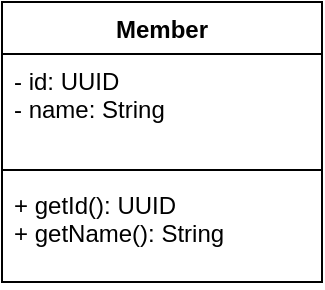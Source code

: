 <mxfile version="13.7.5" type="github">
  <diagram id="C5RBs43oDa-KdzZeNtuy" name="Page-1">
    <mxGraphModel dx="1422" dy="762" grid="1" gridSize="10" guides="1" tooltips="1" connect="1" arrows="1" fold="1" page="1" pageScale="1" pageWidth="827" pageHeight="1169" math="0" shadow="0">
      <root>
        <mxCell id="WIyWlLk6GJQsqaUBKTNV-0" />
        <mxCell id="WIyWlLk6GJQsqaUBKTNV-1" parent="WIyWlLk6GJQsqaUBKTNV-0" />
        <mxCell id="84FrVSJsUFrlAbyerHgQ-0" value="Member" style="swimlane;fontStyle=1;align=center;verticalAlign=top;childLayout=stackLayout;horizontal=1;startSize=26;horizontalStack=0;resizeParent=1;resizeParentMax=0;resizeLast=0;collapsible=1;marginBottom=0;" vertex="1" parent="WIyWlLk6GJQsqaUBKTNV-1">
          <mxGeometry x="100" y="370" width="160" height="140" as="geometry">
            <mxRectangle x="130" y="140" width="80" height="26" as="alternateBounds" />
          </mxGeometry>
        </mxCell>
        <mxCell id="84FrVSJsUFrlAbyerHgQ-1" value="- id: UUID&#xa;- name: String&#xa;" style="text;strokeColor=none;fillColor=none;align=left;verticalAlign=top;spacingLeft=4;spacingRight=4;overflow=hidden;rotatable=0;points=[[0,0.5],[1,0.5]];portConstraint=eastwest;" vertex="1" parent="84FrVSJsUFrlAbyerHgQ-0">
          <mxGeometry y="26" width="160" height="54" as="geometry" />
        </mxCell>
        <mxCell id="84FrVSJsUFrlAbyerHgQ-2" value="" style="line;strokeWidth=1;fillColor=none;align=left;verticalAlign=middle;spacingTop=-1;spacingLeft=3;spacingRight=3;rotatable=0;labelPosition=right;points=[];portConstraint=eastwest;" vertex="1" parent="84FrVSJsUFrlAbyerHgQ-0">
          <mxGeometry y="80" width="160" height="8" as="geometry" />
        </mxCell>
        <mxCell id="84FrVSJsUFrlAbyerHgQ-3" value="+ getId(): UUID&#xa;+ getName(): String&#xa;" style="text;strokeColor=none;fillColor=none;align=left;verticalAlign=top;spacingLeft=4;spacingRight=4;overflow=hidden;rotatable=0;points=[[0,0.5],[1,0.5]];portConstraint=eastwest;" vertex="1" parent="84FrVSJsUFrlAbyerHgQ-0">
          <mxGeometry y="88" width="160" height="52" as="geometry" />
        </mxCell>
      </root>
    </mxGraphModel>
  </diagram>
</mxfile>
